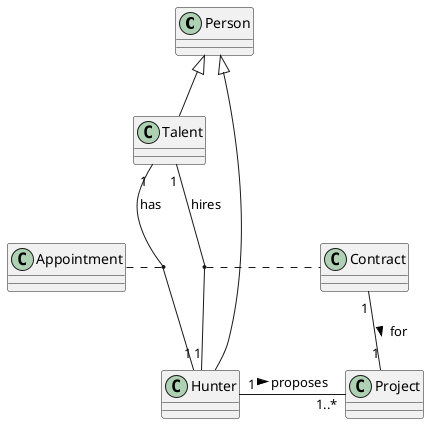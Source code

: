 @startuml Talent Hunter

'AutoInclude

Person <|-- Talent
Person <|-- Hunter

Hunter "1" - "1..*" Project : proposes >
Contract "1" -- "1" Project : for >

Talent "1" -- "1" Hunter : has
(Talent, Hunter) . Appointment

Hunter "1" -- "1" Talent : hires
(Hunter, Talent) . Contract

@enduml